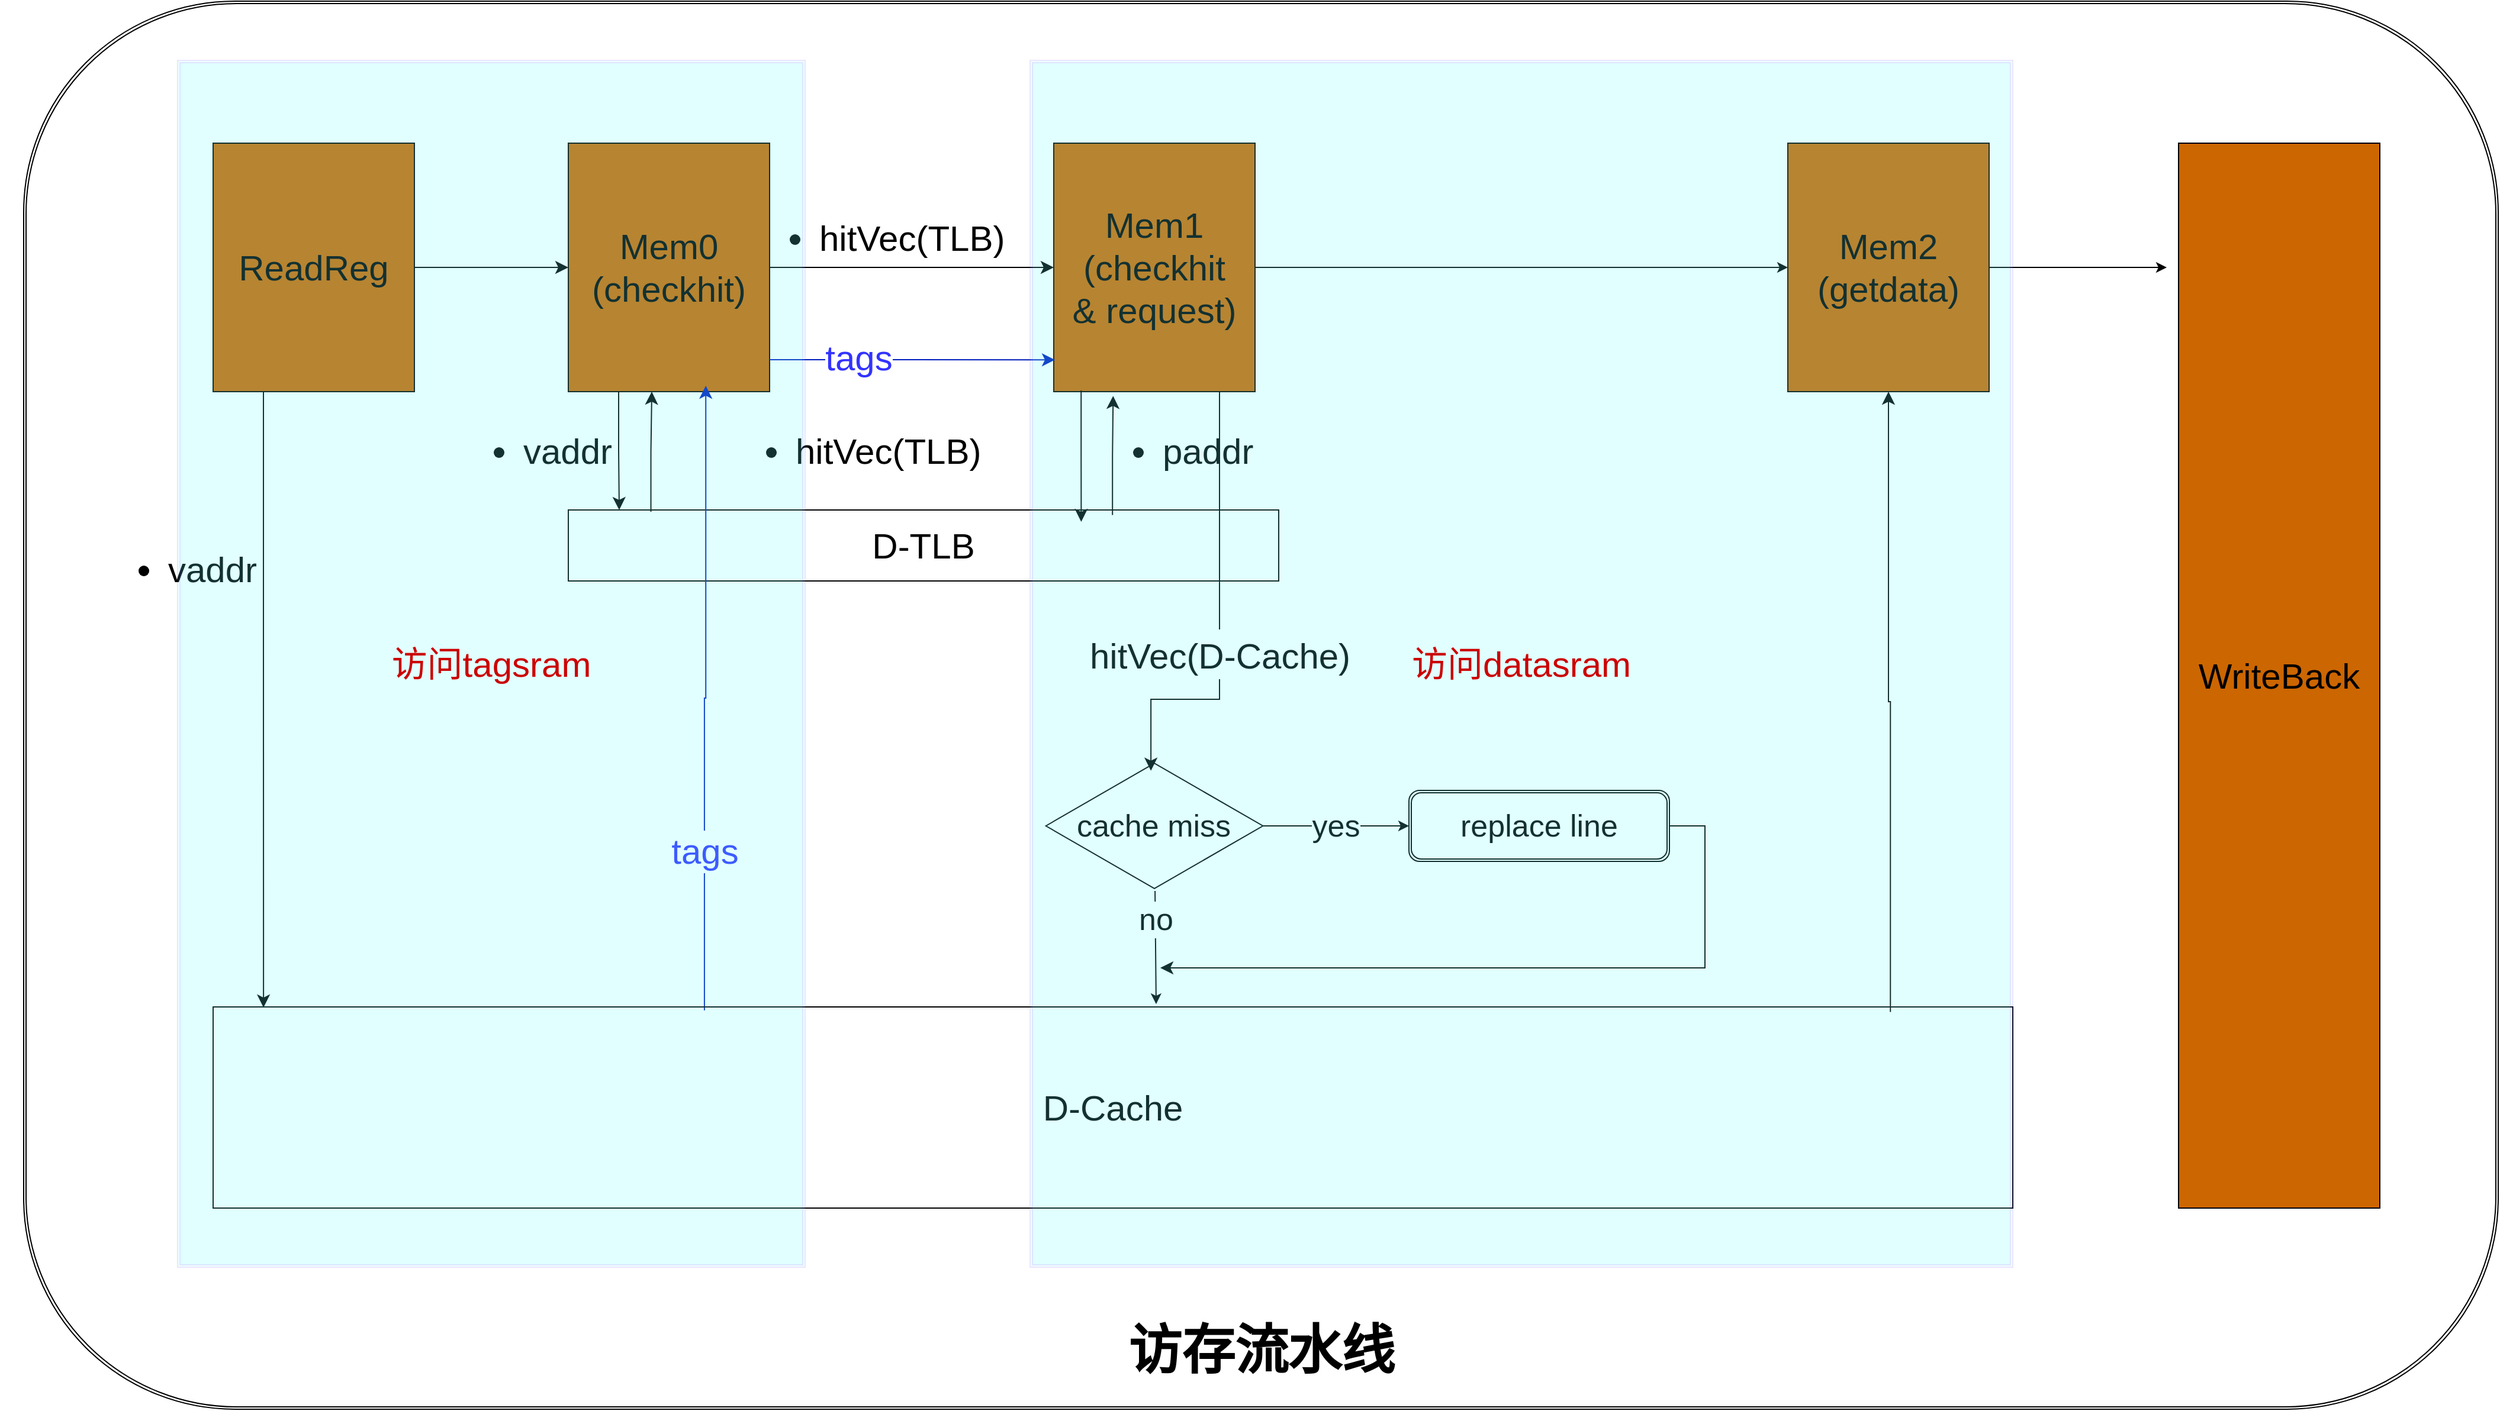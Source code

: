 <mxfile>
    <diagram id="_aD04N4xmqhP_ezU_jEi" name="第 1 页">
        <mxGraphModel dx="2413" dy="1453" grid="1" gridSize="10" guides="1" tooltips="1" connect="1" arrows="1" fold="1" page="1" pageScale="1" pageWidth="5000" pageHeight="2000" math="0" shadow="0">
            <root>
                <mxCell id="0"/>
                <mxCell id="1" parent="0"/>
                <mxCell id="27" value="" style="shape=ext;double=1;rounded=1;whiteSpace=wrap;html=1;strokeColor=default;fontFamily=Helvetica;fontSize=30;fontColor=default;fillColor=default;" parent="1" vertex="1">
                    <mxGeometry x="110" y="680" width="2090" height="1190" as="geometry"/>
                </mxCell>
                <mxCell id="9" value="D-TLB" style="rounded=0;whiteSpace=wrap;html=1;fontSize=30;" parent="1" vertex="1">
                    <mxGeometry x="570" y="1110" width="600" height="60" as="geometry"/>
                </mxCell>
                <mxCell id="58" value="&lt;ul&gt;&lt;li&gt;hitVec(TLB)&lt;/li&gt;&lt;/ul&gt;" style="text;strokeColor=none;fillColor=none;html=1;whiteSpace=wrap;verticalAlign=middle;overflow=hidden;rounded=0;fontFamily=Helvetica;fontSize=30;fontColor=default;" parent="1" vertex="1">
                    <mxGeometry x="720" y="1010" width="210" height="90" as="geometry"/>
                </mxCell>
                <mxCell id="66" value="ReadReg" style="rounded=0;whiteSpace=wrap;html=1;strokeColor=default;fontFamily=Helvetica;fontSize=30;fontColor=default;fillColor=#CC6600;gradientColor=none;" vertex="1" parent="1">
                    <mxGeometry x="270" y="800" width="170" height="210" as="geometry"/>
                </mxCell>
                <mxCell id="83" value="Mem0&lt;br&gt;(checkhit)" style="rounded=0;whiteSpace=wrap;html=1;strokeColor=default;fontFamily=Helvetica;fontSize=30;fontColor=default;fillColor=#CC6600;gradientColor=none;" vertex="1" parent="1">
                    <mxGeometry x="570" y="800" width="170" height="210" as="geometry"/>
                </mxCell>
                <mxCell id="88" value="" style="edgeStyle=elbowEdgeStyle;elbow=vertical;endArrow=classic;html=1;curved=0;rounded=0;endSize=8;startSize=8;entryX=0.25;entryY=1;entryDx=0;entryDy=0;exitX=0.712;exitY=0.024;exitDx=0;exitDy=0;exitPerimeter=0;" edge="1" parent="1">
                    <mxGeometry width="50" height="50" relative="1" as="geometry">
                        <mxPoint x="639.76" y="1111.44" as="sourcePoint"/>
                        <mxPoint x="640.5" y="1010.0" as="targetPoint"/>
                    </mxGeometry>
                </mxCell>
                <mxCell id="89" value="&lt;ul&gt;&lt;li&gt;vaddr&lt;/li&gt;&lt;/ul&gt;" style="text;strokeColor=none;fillColor=none;html=1;whiteSpace=wrap;verticalAlign=middle;overflow=hidden;rounded=0;fontFamily=Helvetica;fontSize=30;fontColor=default;" vertex="1" parent="1">
                    <mxGeometry x="490" y="1010" width="130" height="90" as="geometry"/>
                </mxCell>
                <mxCell id="90" value="" style="edgeStyle=elbowEdgeStyle;elbow=horizontal;endArrow=classic;html=1;curved=0;rounded=0;endSize=8;startSize=8;exitX=1;exitY=0.5;exitDx=0;exitDy=0;entryX=0;entryY=0.5;entryDx=0;entryDy=0;" edge="1" parent="1" source="66" target="83">
                    <mxGeometry width="50" height="50" relative="1" as="geometry">
                        <mxPoint x="560" y="1060" as="sourcePoint"/>
                        <mxPoint x="610" y="1010" as="targetPoint"/>
                    </mxGeometry>
                </mxCell>
                <mxCell id="92" value="&lt;ul&gt;&lt;li&gt;hitVec(TLB)&lt;/li&gt;&lt;/ul&gt;" style="text;strokeColor=none;fillColor=none;html=1;whiteSpace=wrap;verticalAlign=middle;overflow=hidden;rounded=0;fontFamily=Helvetica;fontSize=30;fontColor=default;" vertex="1" parent="1">
                    <mxGeometry x="740" y="830" width="230" height="90" as="geometry"/>
                </mxCell>
                <mxCell id="122" style="edgeStyle=none;html=1;entryX=0;entryY=0.5;entryDx=0;entryDy=0;fontSize=26;" edge="1" parent="1" source="95" target="121">
                    <mxGeometry relative="1" as="geometry"/>
                </mxCell>
                <mxCell id="95" value="Mem1&lt;br&gt;(checkhit&lt;br&gt;&amp;amp; request)" style="rounded=0;whiteSpace=wrap;html=1;strokeColor=default;fontFamily=Helvetica;fontSize=30;fontColor=default;fillColor=#CC6600;gradientColor=none;" vertex="1" parent="1">
                    <mxGeometry x="980" y="800" width="170" height="210" as="geometry"/>
                </mxCell>
                <mxCell id="97" value="" style="edgeStyle=elbowEdgeStyle;elbow=horizontal;endArrow=classic;html=1;curved=0;rounded=0;endSize=8;startSize=8;exitX=1;exitY=0.5;exitDx=0;exitDy=0;entryX=0;entryY=0.5;entryDx=0;entryDy=0;" edge="1" parent="1" source="83" target="95">
                    <mxGeometry width="50" height="50" relative="1" as="geometry">
                        <mxPoint x="870" y="1000" as="sourcePoint"/>
                        <mxPoint x="920" y="950" as="targetPoint"/>
                    </mxGeometry>
                </mxCell>
                <mxCell id="109" value="yes" style="edgeStyle=none;html=1;entryX=0;entryY=0.5;entryDx=0;entryDy=0;fontSize=26;" edge="1" parent="1" source="105" target="108">
                    <mxGeometry relative="1" as="geometry"/>
                </mxCell>
                <mxCell id="120" value="no" style="edgeStyle=none;html=1;fontSize=26;entryX=0.524;entryY=-0.014;entryDx=0;entryDy=0;entryPerimeter=0;" edge="1" parent="1" source="105" target="74">
                    <mxGeometry x="-0.492" relative="1" as="geometry">
                        <mxPoint x="1065" y="1260" as="targetPoint"/>
                        <mxPoint as="offset"/>
                    </mxGeometry>
                </mxCell>
                <mxCell id="105" value="cache miss" style="html=1;whiteSpace=wrap;aspect=fixed;shape=isoRectangle;labelBackgroundColor=none;fontSize=26;" vertex="1" parent="1">
                    <mxGeometry x="973.33" y="1322" width="183.34" height="110" as="geometry"/>
                </mxCell>
                <mxCell id="108" value="replace line" style="shape=ext;double=1;rounded=1;whiteSpace=wrap;html=1;labelBackgroundColor=none;fontSize=26;" vertex="1" parent="1">
                    <mxGeometry x="1280" y="1347" width="220" height="60" as="geometry"/>
                </mxCell>
                <mxCell id="112" value="" style="edgeStyle=elbowEdgeStyle;elbow=horizontal;endArrow=classic;html=1;curved=0;rounded=0;endSize=8;startSize=8;fontSize=26;exitX=1;exitY=0.5;exitDx=0;exitDy=0;" edge="1" parent="1" source="108">
                    <mxGeometry width="50" height="50" relative="1" as="geometry">
                        <mxPoint x="1080" y="1347" as="sourcePoint"/>
                        <mxPoint x="1070" y="1497" as="targetPoint"/>
                        <Array as="points">
                            <mxPoint x="1530" y="1427"/>
                        </Array>
                    </mxGeometry>
                </mxCell>
                <mxCell id="119" value="&lt;ul&gt;&lt;li&gt;vaddr&lt;/li&gt;&lt;/ul&gt;" style="text;strokeColor=none;fillColor=none;html=1;whiteSpace=wrap;verticalAlign=middle;overflow=hidden;rounded=0;fontFamily=Helvetica;fontSize=30;fontColor=default;" vertex="1" parent="1">
                    <mxGeometry x="190" y="1110" width="130" height="90" as="geometry"/>
                </mxCell>
                <mxCell id="128" style="edgeStyle=none;html=1;fontSize=45;" edge="1" parent="1" source="121">
                    <mxGeometry relative="1" as="geometry">
                        <mxPoint x="1920" y="905" as="targetPoint"/>
                    </mxGeometry>
                </mxCell>
                <mxCell id="121" value="Mem2&lt;br&gt;(getdata)" style="rounded=0;whiteSpace=wrap;html=1;strokeColor=default;fontFamily=Helvetica;fontSize=30;fontColor=default;fillColor=#CC6600;gradientColor=none;" vertex="1" parent="1">
                    <mxGeometry x="1600" y="800" width="170" height="210" as="geometry"/>
                </mxCell>
                <mxCell id="123" value="" style="edgeStyle=elbowEdgeStyle;elbow=vertical;endArrow=classic;html=1;curved=0;rounded=0;endSize=8;startSize=8;fontSize=26;entryX=0.5;entryY=1;entryDx=0;entryDy=0;exitX=0.932;exitY=0.025;exitDx=0;exitDy=0;exitPerimeter=0;" edge="1" parent="1" source="74" target="121">
                    <mxGeometry width="50" height="50" relative="1" as="geometry">
                        <mxPoint x="1120" y="1060" as="sourcePoint"/>
                        <mxPoint x="1170" y="1010" as="targetPoint"/>
                    </mxGeometry>
                </mxCell>
                <mxCell id="124" value="&lt;font style=&quot;font-size: 45px;&quot;&gt;访存流水线&lt;/font&gt;" style="text;strokeColor=none;fillColor=none;html=1;fontSize=24;fontStyle=1;verticalAlign=middle;align=center;labelBackgroundColor=none;opacity=50;" vertex="1" parent="1">
                    <mxGeometry x="845" y="1800" width="620" height="40" as="geometry"/>
                </mxCell>
                <mxCell id="126" value="WriteBack" style="rounded=0;whiteSpace=wrap;html=1;strokeColor=default;fontFamily=Helvetica;fontSize=30;fontColor=default;fillColor=#CC6600;gradientColor=none;" vertex="1" parent="1">
                    <mxGeometry x="1930" y="800" width="170" height="900" as="geometry"/>
                </mxCell>
                <mxCell id="131" value="" style="edgeStyle=elbowEdgeStyle;elbow=vertical;endArrow=classic;html=1;curved=0;rounded=0;endSize=8;startSize=8;fontSize=35;exitX=0.25;exitY=1;exitDx=0;exitDy=0;entryX=0.028;entryY=0.003;entryDx=0;entryDy=0;entryPerimeter=0;" edge="1" parent="1" source="66" target="74">
                    <mxGeometry width="50" height="50" relative="1" as="geometry">
                        <mxPoint x="310" y="1180" as="sourcePoint"/>
                        <mxPoint x="313" y="1260" as="targetPoint"/>
                        <Array as="points">
                            <mxPoint x="480" y="1200"/>
                        </Array>
                    </mxGeometry>
                </mxCell>
                <mxCell id="132" value="" style="edgeStyle=elbowEdgeStyle;elbow=vertical;endArrow=classic;html=1;curved=0;rounded=0;endSize=8;startSize=8;fontSize=35;exitX=0.25;exitY=1;exitDx=0;exitDy=0;" edge="1" parent="1" source="83">
                    <mxGeometry width="50" height="50" relative="1" as="geometry">
                        <mxPoint x="800" y="1060" as="sourcePoint"/>
                        <mxPoint x="613" y="1110" as="targetPoint"/>
                    </mxGeometry>
                </mxCell>
                <mxCell id="137" value="&lt;ul&gt;&lt;li&gt;paddr&lt;/li&gt;&lt;/ul&gt;" style="text;strokeColor=none;fillColor=none;html=1;whiteSpace=wrap;verticalAlign=middle;overflow=hidden;rounded=0;fontFamily=Helvetica;fontSize=30;fontColor=default;" vertex="1" parent="1">
                    <mxGeometry x="1030" y="1010" width="120" height="90" as="geometry"/>
                </mxCell>
                <mxCell id="139" value="" style="edgeStyle=elbowEdgeStyle;elbow=vertical;endArrow=classic;html=1;curved=0;rounded=0;endSize=8;startSize=8;fontSize=35;entryX=0.295;entryY=1.017;entryDx=0;entryDy=0;entryPerimeter=0;exitX=0.766;exitY=0.07;exitDx=0;exitDy=0;exitPerimeter=0;" edge="1" parent="1" source="9" target="95">
                    <mxGeometry width="50" height="50" relative="1" as="geometry">
                        <mxPoint x="1070" y="1050" as="sourcePoint"/>
                        <mxPoint x="1120" y="1000" as="targetPoint"/>
                    </mxGeometry>
                </mxCell>
                <mxCell id="145" value="" style="edgeStyle=elbowEdgeStyle;elbow=vertical;endArrow=classic;html=1;curved=0;rounded=0;endSize=8;startSize=8;fontSize=35;exitX=0.136;exitY=0.995;exitDx=0;exitDy=0;exitPerimeter=0;entryX=0.722;entryY=0.167;entryDx=0;entryDy=0;entryPerimeter=0;" edge="1" parent="1" source="95" target="9">
                    <mxGeometry width="50" height="50" relative="1" as="geometry">
                        <mxPoint x="970" y="1080" as="sourcePoint"/>
                        <mxPoint x="1020" y="1030" as="targetPoint"/>
                    </mxGeometry>
                </mxCell>
                <mxCell id="146" value="" style="edgeStyle=elbowEdgeStyle;elbow=vertical;endArrow=classic;html=1;curved=0;rounded=0;endSize=8;startSize=8;fontSize=35;exitX=0.75;exitY=0;exitDx=0;exitDy=0;entryX=0.484;entryY=0.076;entryDx=0;entryDy=0;entryPerimeter=0;" edge="1" parent="1" source="137" target="105">
                    <mxGeometry width="50" height="50" relative="1" as="geometry">
                        <mxPoint x="1120" y="1250" as="sourcePoint"/>
                        <mxPoint x="1170" y="1200" as="targetPoint"/>
                        <Array as="points">
                            <mxPoint x="1120" y="1270"/>
                            <mxPoint x="1230" y="1120"/>
                            <mxPoint x="1130" y="1270"/>
                            <mxPoint x="1230" y="1150"/>
                            <mxPoint x="1120" y="1230"/>
                        </Array>
                    </mxGeometry>
                </mxCell>
                <mxCell id="147" value="&lt;font style=&quot;font-size: 30px;&quot;&gt;hitVec(D-Cache)&lt;/font&gt;" style="edgeLabel;html=1;align=center;verticalAlign=middle;resizable=0;points=[];fontSize=35;" vertex="1" connectable="0" parent="146">
                    <mxGeometry x="0.006" relative="1" as="geometry">
                        <mxPoint y="30" as="offset"/>
                    </mxGeometry>
                </mxCell>
                <mxCell id="149" value="" style="edgeStyle=elbowEdgeStyle;elbow=vertical;endArrow=classic;html=1;curved=0;rounded=0;endSize=8;startSize=8;fontSize=30;entryX=0.683;entryY=0.976;entryDx=0;entryDy=0;entryPerimeter=0;exitX=0.273;exitY=0.017;exitDx=0;exitDy=0;exitPerimeter=0;fillColor=#0050ef;strokeColor=#001DBC;" edge="1" parent="1" source="74" target="83">
                    <mxGeometry width="50" height="50" relative="1" as="geometry">
                        <mxPoint x="590" y="1410" as="sourcePoint"/>
                        <mxPoint x="640" y="1360" as="targetPoint"/>
                    </mxGeometry>
                </mxCell>
                <mxCell id="150" value="&lt;font color=&quot;#3333ff&quot;&gt;tags&lt;/font&gt;" style="edgeLabel;html=1;align=center;verticalAlign=middle;resizable=0;points=[];fontSize=30;" vertex="1" connectable="0" parent="149">
                    <mxGeometry x="-0.487" relative="1" as="geometry">
                        <mxPoint as="offset"/>
                    </mxGeometry>
                </mxCell>
                <mxCell id="151" value="" style="edgeStyle=elbowEdgeStyle;elbow=horizontal;endArrow=classic;html=1;curved=0;rounded=0;endSize=8;startSize=8;fontSize=30;fontColor=#3333FF;entryX=0.006;entryY=0.872;entryDx=0;entryDy=0;entryPerimeter=0;fillColor=#0050ef;strokeColor=#001DBC;" edge="1" parent="1" target="95">
                    <mxGeometry width="50" height="50" relative="1" as="geometry">
                        <mxPoint x="740" y="983" as="sourcePoint"/>
                        <mxPoint x="870" y="990" as="targetPoint"/>
                    </mxGeometry>
                </mxCell>
                <mxCell id="153" value="tags" style="edgeLabel;html=1;align=center;verticalAlign=middle;resizable=0;points=[];fontSize=30;fontColor=#3333FF;" vertex="1" connectable="0" parent="151">
                    <mxGeometry x="-0.38" y="2" relative="1" as="geometry">
                        <mxPoint as="offset"/>
                    </mxGeometry>
                </mxCell>
                <mxCell id="134" value="" style="group" vertex="1" connectable="0" parent="1">
                    <mxGeometry x="90" y="1530" width="1700" height="170" as="geometry"/>
                </mxCell>
                <mxCell id="74" value="D-Cache" style="rounded=0;whiteSpace=wrap;html=1;fontSize=30;gradientColor=none;fillColor=none;" vertex="1" parent="134">
                    <mxGeometry x="180" width="1520" height="170" as="geometry"/>
                </mxCell>
                <mxCell id="155" value="&lt;font color=&quot;#cc0000&quot;&gt;访问tagsram&lt;/font&gt;" style="shape=ext;double=1;rounded=0;whiteSpace=wrap;html=1;labelBackgroundColor=none;strokeColor=#7F00FF;fontSize=30;fontColor=#3333FF;fillColor=#66FFFF;gradientColor=none;opacity=10;" vertex="1" parent="1">
                    <mxGeometry x="240" y="730" width="530" height="1020" as="geometry"/>
                </mxCell>
                <mxCell id="157" value="&lt;font color=&quot;#cc0000&quot;&gt;访问datasram&lt;/font&gt;" style="shape=ext;double=1;rounded=0;whiteSpace=wrap;html=1;labelBackgroundColor=none;strokeColor=#7F00FF;fontSize=30;fontColor=#3333FF;fillColor=#66FFFF;gradientColor=none;opacity=10;" vertex="1" parent="1">
                    <mxGeometry x="960" y="730" width="830" height="1020" as="geometry"/>
                </mxCell>
            </root>
        </mxGraphModel>
    </diagram>
</mxfile>